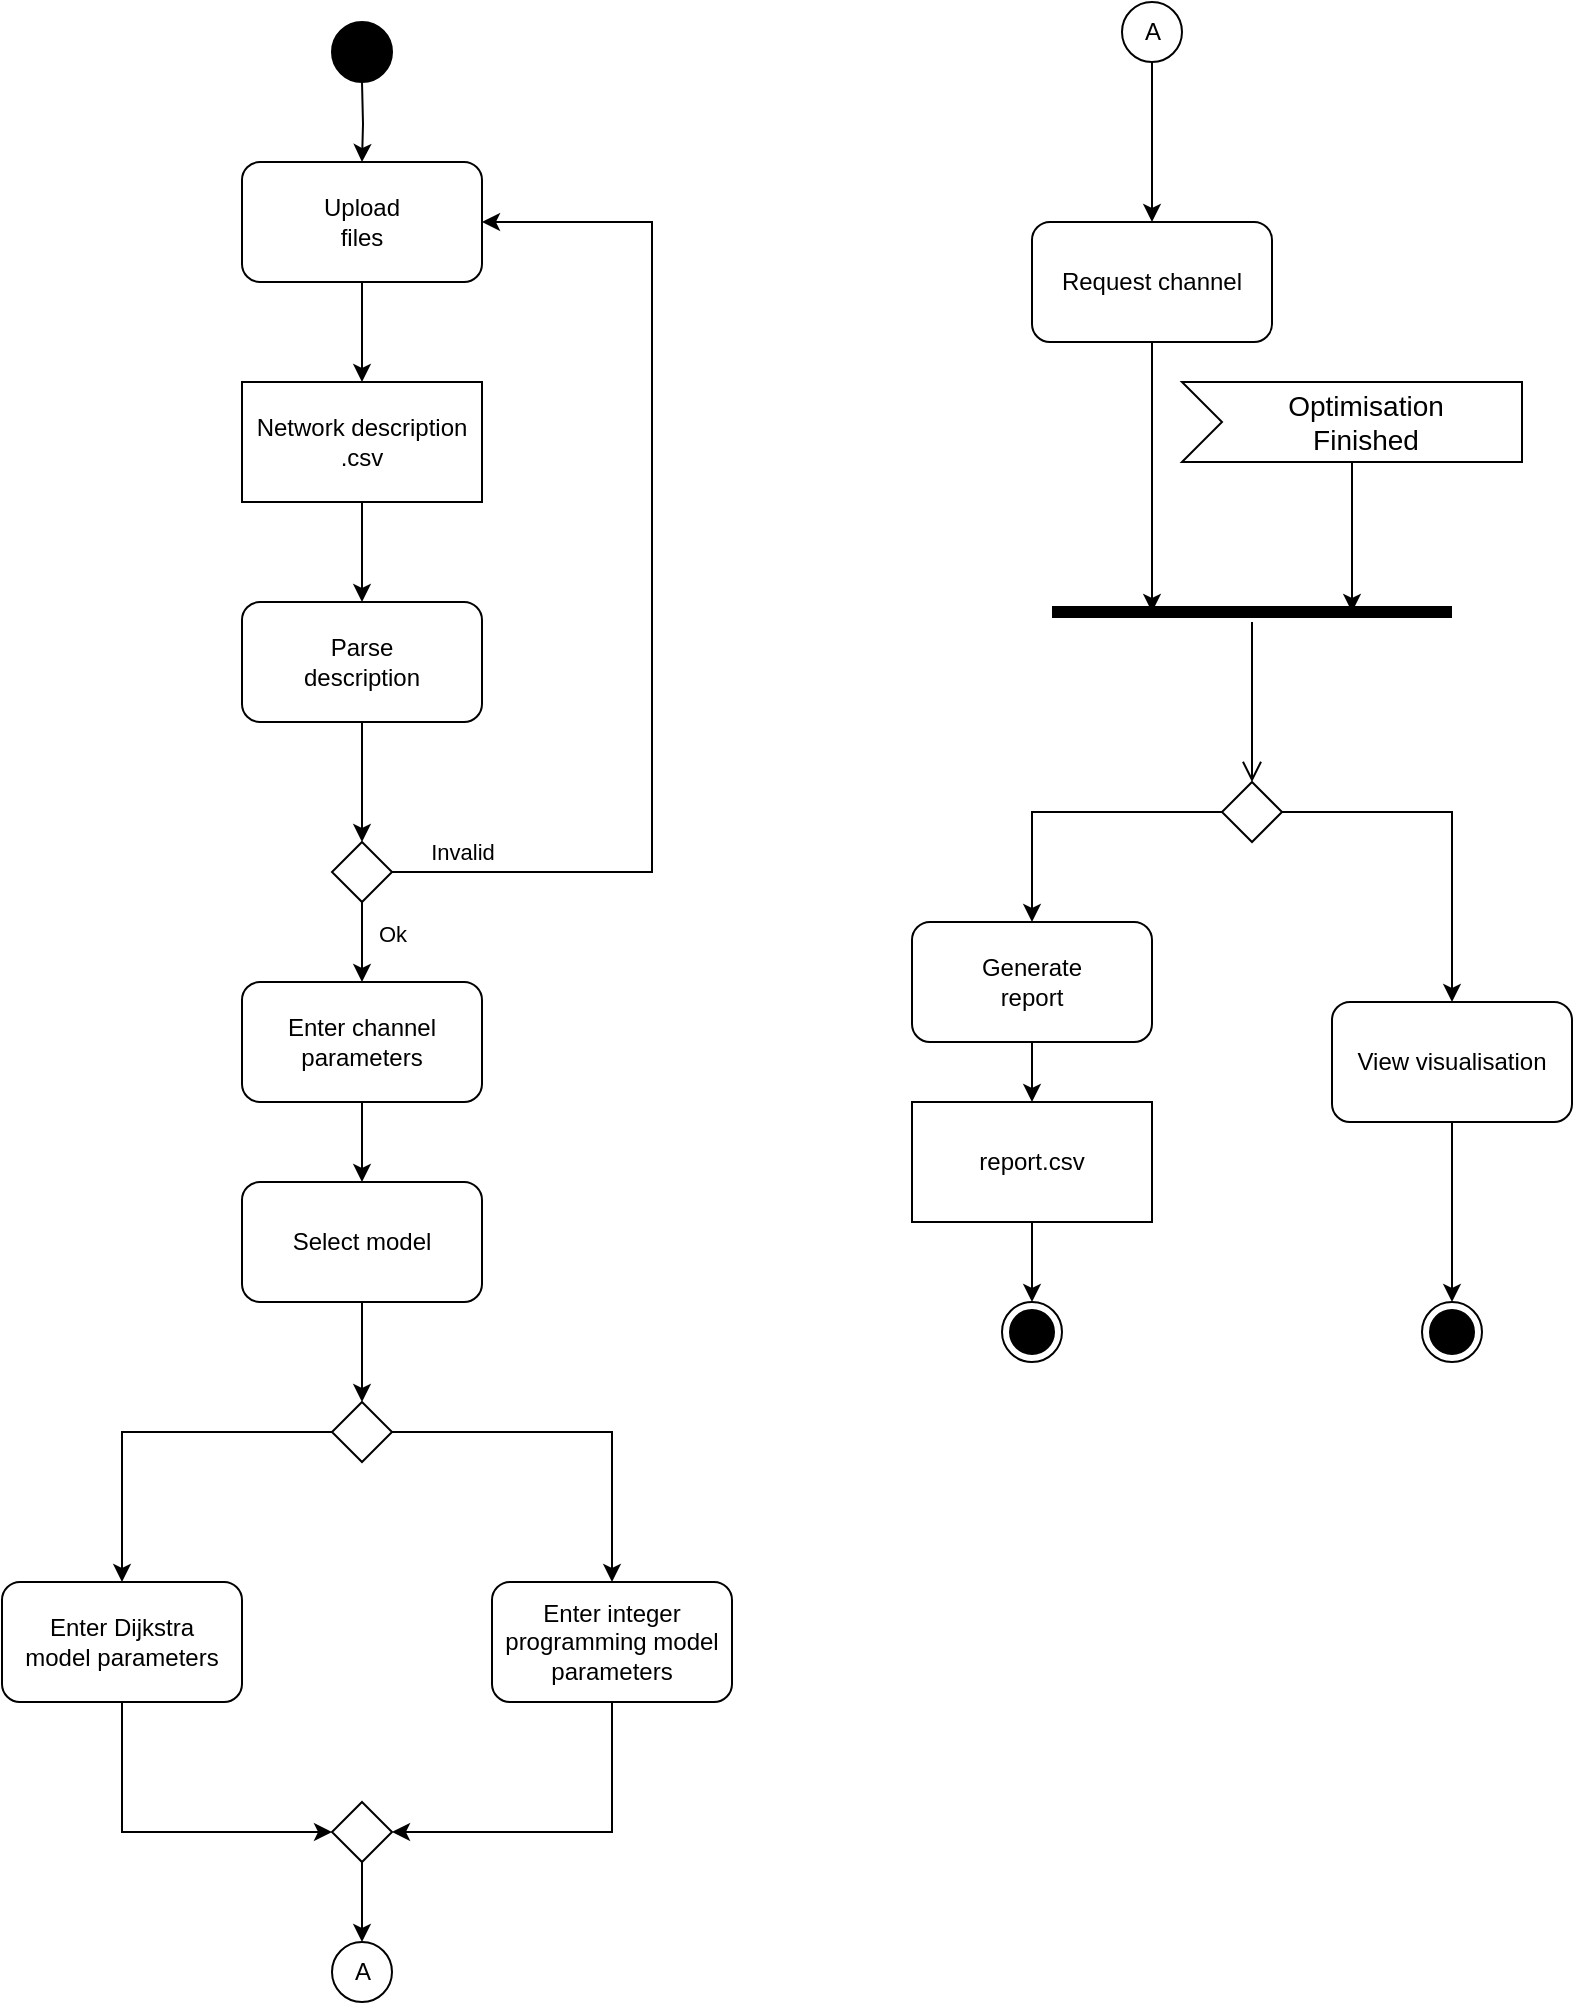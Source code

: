 <mxfile version="24.7.17">
  <diagram name="Page-1" id="eHUtuuawqzh16MCmkpbH">
    <mxGraphModel dx="825" dy="761" grid="1" gridSize="10" guides="1" tooltips="1" connect="1" arrows="1" fold="1" page="1" pageScale="1" pageWidth="850" pageHeight="1100" math="0" shadow="0">
      <root>
        <mxCell id="0" />
        <mxCell id="1" parent="0" />
        <mxCell id="Ztj-TEPYQ9yrDK3nDece-5" value="" style="edgeStyle=orthogonalEdgeStyle;rounded=0;orthogonalLoop=1;jettySize=auto;html=1;" edge="1" parent="1" target="Ztj-TEPYQ9yrDK3nDece-4">
          <mxGeometry relative="1" as="geometry">
            <mxPoint x="213" y="80" as="sourcePoint" />
          </mxGeometry>
        </mxCell>
        <mxCell id="Ztj-TEPYQ9yrDK3nDece-7" value="" style="edgeStyle=orthogonalEdgeStyle;rounded=0;orthogonalLoop=1;jettySize=auto;html=1;" edge="1" parent="1" source="Ztj-TEPYQ9yrDK3nDece-4" target="Ztj-TEPYQ9yrDK3nDece-6">
          <mxGeometry relative="1" as="geometry" />
        </mxCell>
        <mxCell id="Ztj-TEPYQ9yrDK3nDece-4" value="Upload&lt;div&gt;files&lt;/div&gt;" style="rounded=1;whiteSpace=wrap;html=1;" vertex="1" parent="1">
          <mxGeometry x="153" y="120" width="120" height="60" as="geometry" />
        </mxCell>
        <mxCell id="Ztj-TEPYQ9yrDK3nDece-10" value="" style="edgeStyle=orthogonalEdgeStyle;rounded=0;orthogonalLoop=1;jettySize=auto;html=1;" edge="1" parent="1" source="Ztj-TEPYQ9yrDK3nDece-6" target="Ztj-TEPYQ9yrDK3nDece-8">
          <mxGeometry relative="1" as="geometry" />
        </mxCell>
        <mxCell id="Ztj-TEPYQ9yrDK3nDece-6" value="Network description&lt;div&gt;.csv&lt;/div&gt;" style="rounded=0;whiteSpace=wrap;html=1;" vertex="1" parent="1">
          <mxGeometry x="153" y="230" width="120" height="60" as="geometry" />
        </mxCell>
        <mxCell id="Ztj-TEPYQ9yrDK3nDece-11" value="" style="edgeStyle=orthogonalEdgeStyle;rounded=0;orthogonalLoop=1;jettySize=auto;html=1;" edge="1" parent="1" source="Ztj-TEPYQ9yrDK3nDece-8" target="Ztj-TEPYQ9yrDK3nDece-9">
          <mxGeometry relative="1" as="geometry" />
        </mxCell>
        <mxCell id="Ztj-TEPYQ9yrDK3nDece-8" value="Parse&lt;div&gt;description&lt;/div&gt;" style="rounded=1;whiteSpace=wrap;html=1;" vertex="1" parent="1">
          <mxGeometry x="153" y="340" width="120" height="60" as="geometry" />
        </mxCell>
        <mxCell id="Ztj-TEPYQ9yrDK3nDece-12" style="edgeStyle=orthogonalEdgeStyle;rounded=0;orthogonalLoop=1;jettySize=auto;html=1;entryX=1;entryY=0.5;entryDx=0;entryDy=0;exitX=1;exitY=0.5;exitDx=0;exitDy=0;" edge="1" parent="1" source="Ztj-TEPYQ9yrDK3nDece-9" target="Ztj-TEPYQ9yrDK3nDece-4">
          <mxGeometry relative="1" as="geometry">
            <mxPoint x="368" y="160" as="targetPoint" />
            <Array as="points">
              <mxPoint x="358" y="475" />
              <mxPoint x="358" y="150" />
            </Array>
          </mxGeometry>
        </mxCell>
        <mxCell id="Ztj-TEPYQ9yrDK3nDece-13" value="Invalid" style="edgeLabel;html=1;align=center;verticalAlign=middle;resizable=0;points=[];" vertex="1" connectable="0" parent="Ztj-TEPYQ9yrDK3nDece-12">
          <mxGeometry x="-0.837" relative="1" as="geometry">
            <mxPoint x="-9" y="-10" as="offset" />
          </mxGeometry>
        </mxCell>
        <mxCell id="Ztj-TEPYQ9yrDK3nDece-16" value="" style="edgeStyle=orthogonalEdgeStyle;rounded=0;orthogonalLoop=1;jettySize=auto;html=1;" edge="1" parent="1" source="Ztj-TEPYQ9yrDK3nDece-9" target="Ztj-TEPYQ9yrDK3nDece-14">
          <mxGeometry relative="1" as="geometry" />
        </mxCell>
        <mxCell id="Ztj-TEPYQ9yrDK3nDece-18" value="Ok" style="edgeLabel;html=1;align=center;verticalAlign=middle;resizable=0;points=[];" vertex="1" connectable="0" parent="Ztj-TEPYQ9yrDK3nDece-16">
          <mxGeometry x="-0.21" y="-1" relative="1" as="geometry">
            <mxPoint x="16" as="offset" />
          </mxGeometry>
        </mxCell>
        <mxCell id="Ztj-TEPYQ9yrDK3nDece-9" value="" style="rhombus;" vertex="1" parent="1">
          <mxGeometry x="198" y="460" width="30" height="30" as="geometry" />
        </mxCell>
        <mxCell id="Ztj-TEPYQ9yrDK3nDece-17" value="" style="edgeStyle=orthogonalEdgeStyle;rounded=0;orthogonalLoop=1;jettySize=auto;html=1;" edge="1" parent="1" source="Ztj-TEPYQ9yrDK3nDece-14" target="Ztj-TEPYQ9yrDK3nDece-15">
          <mxGeometry relative="1" as="geometry" />
        </mxCell>
        <mxCell id="Ztj-TEPYQ9yrDK3nDece-14" value="Enter channel&lt;div&gt;parameters&lt;/div&gt;" style="rounded=1;whiteSpace=wrap;html=1;" vertex="1" parent="1">
          <mxGeometry x="153" y="530" width="120" height="60" as="geometry" />
        </mxCell>
        <mxCell id="Ztj-TEPYQ9yrDK3nDece-20" value="" style="edgeStyle=orthogonalEdgeStyle;rounded=0;orthogonalLoop=1;jettySize=auto;html=1;" edge="1" parent="1" source="Ztj-TEPYQ9yrDK3nDece-15" target="Ztj-TEPYQ9yrDK3nDece-19">
          <mxGeometry relative="1" as="geometry" />
        </mxCell>
        <mxCell id="Ztj-TEPYQ9yrDK3nDece-15" value="Select model" style="rounded=1;whiteSpace=wrap;html=1;" vertex="1" parent="1">
          <mxGeometry x="153" y="630" width="120" height="60" as="geometry" />
        </mxCell>
        <mxCell id="Ztj-TEPYQ9yrDK3nDece-23" style="edgeStyle=orthogonalEdgeStyle;rounded=0;orthogonalLoop=1;jettySize=auto;html=1;entryX=0.5;entryY=0;entryDx=0;entryDy=0;" edge="1" parent="1" source="Ztj-TEPYQ9yrDK3nDece-19" target="Ztj-TEPYQ9yrDK3nDece-21">
          <mxGeometry relative="1" as="geometry" />
        </mxCell>
        <mxCell id="Ztj-TEPYQ9yrDK3nDece-24" style="edgeStyle=orthogonalEdgeStyle;rounded=0;orthogonalLoop=1;jettySize=auto;html=1;entryX=0.5;entryY=0;entryDx=0;entryDy=0;" edge="1" parent="1" source="Ztj-TEPYQ9yrDK3nDece-19" target="Ztj-TEPYQ9yrDK3nDece-22">
          <mxGeometry relative="1" as="geometry" />
        </mxCell>
        <mxCell id="Ztj-TEPYQ9yrDK3nDece-19" value="" style="rhombus;" vertex="1" parent="1">
          <mxGeometry x="198" y="740" width="30" height="30" as="geometry" />
        </mxCell>
        <mxCell id="Ztj-TEPYQ9yrDK3nDece-26" style="edgeStyle=orthogonalEdgeStyle;rounded=0;orthogonalLoop=1;jettySize=auto;html=1;entryX=0;entryY=0.5;entryDx=0;entryDy=0;" edge="1" parent="1" source="Ztj-TEPYQ9yrDK3nDece-21" target="Ztj-TEPYQ9yrDK3nDece-25">
          <mxGeometry relative="1" as="geometry">
            <Array as="points">
              <mxPoint x="93" y="955" />
            </Array>
          </mxGeometry>
        </mxCell>
        <mxCell id="Ztj-TEPYQ9yrDK3nDece-21" value="Enter Dijkstra&lt;div&gt;model parameters&lt;/div&gt;" style="rounded=1;whiteSpace=wrap;html=1;" vertex="1" parent="1">
          <mxGeometry x="33" y="830" width="120" height="60" as="geometry" />
        </mxCell>
        <mxCell id="Ztj-TEPYQ9yrDK3nDece-27" style="edgeStyle=orthogonalEdgeStyle;rounded=0;orthogonalLoop=1;jettySize=auto;html=1;entryX=1;entryY=0.5;entryDx=0;entryDy=0;" edge="1" parent="1" source="Ztj-TEPYQ9yrDK3nDece-22" target="Ztj-TEPYQ9yrDK3nDece-25">
          <mxGeometry relative="1" as="geometry">
            <Array as="points">
              <mxPoint x="338" y="955" />
            </Array>
          </mxGeometry>
        </mxCell>
        <mxCell id="Ztj-TEPYQ9yrDK3nDece-22" value="Enter integer programming model parameters" style="rounded=1;whiteSpace=wrap;html=1;" vertex="1" parent="1">
          <mxGeometry x="278" y="830" width="120" height="60" as="geometry" />
        </mxCell>
        <mxCell id="Ztj-TEPYQ9yrDK3nDece-30" value="" style="edgeStyle=orthogonalEdgeStyle;rounded=0;orthogonalLoop=1;jettySize=auto;html=1;" edge="1" parent="1" source="Ztj-TEPYQ9yrDK3nDece-25" target="Ztj-TEPYQ9yrDK3nDece-29">
          <mxGeometry relative="1" as="geometry" />
        </mxCell>
        <mxCell id="Ztj-TEPYQ9yrDK3nDece-25" value="" style="rhombus;" vertex="1" parent="1">
          <mxGeometry x="198" y="940" width="30" height="30" as="geometry" />
        </mxCell>
        <mxCell id="Ztj-TEPYQ9yrDK3nDece-28" value="" style="ellipse;fillColor=strokeColor;html=1;" vertex="1" parent="1">
          <mxGeometry x="198" y="50" width="30" height="30" as="geometry" />
        </mxCell>
        <mxCell id="Ztj-TEPYQ9yrDK3nDece-29" value="A" style="ellipse;html=1;" vertex="1" parent="1">
          <mxGeometry x="198" y="1010" width="30" height="30" as="geometry" />
        </mxCell>
        <mxCell id="Ztj-TEPYQ9yrDK3nDece-38" value="" style="edgeStyle=orthogonalEdgeStyle;rounded=0;orthogonalLoop=1;jettySize=auto;html=1;" edge="1" parent="1" source="Ztj-TEPYQ9yrDK3nDece-31" target="Ztj-TEPYQ9yrDK3nDece-32">
          <mxGeometry relative="1" as="geometry" />
        </mxCell>
        <mxCell id="Ztj-TEPYQ9yrDK3nDece-31" value="A" style="ellipse;html=1;" vertex="1" parent="1">
          <mxGeometry x="593" y="40" width="30" height="30" as="geometry" />
        </mxCell>
        <mxCell id="Ztj-TEPYQ9yrDK3nDece-36" value="" style="edgeStyle=orthogonalEdgeStyle;rounded=0;orthogonalLoop=1;jettySize=auto;html=1;entryX=0.25;entryY=0.5;entryDx=0;entryDy=0;entryPerimeter=0;" edge="1" parent="1" source="Ztj-TEPYQ9yrDK3nDece-32" target="Ztj-TEPYQ9yrDK3nDece-33">
          <mxGeometry relative="1" as="geometry" />
        </mxCell>
        <mxCell id="Ztj-TEPYQ9yrDK3nDece-32" value="Request channel" style="rounded=1;whiteSpace=wrap;html=1;" vertex="1" parent="1">
          <mxGeometry x="548" y="150" width="120" height="60" as="geometry" />
        </mxCell>
        <mxCell id="Ztj-TEPYQ9yrDK3nDece-33" value="" style="shape=line;html=1;strokeWidth=6;" vertex="1" parent="1">
          <mxGeometry x="558" y="340" width="200" height="10" as="geometry" />
        </mxCell>
        <mxCell id="Ztj-TEPYQ9yrDK3nDece-34" value="" style="edgeStyle=orthogonalEdgeStyle;html=1;verticalAlign=bottom;endArrow=open;endSize=8;rounded=0;entryX=0.5;entryY=0;entryDx=0;entryDy=0;" edge="1" source="Ztj-TEPYQ9yrDK3nDece-33" parent="1" target="Ztj-TEPYQ9yrDK3nDece-40">
          <mxGeometry relative="1" as="geometry">
            <mxPoint x="658" y="420" as="targetPoint" />
          </mxGeometry>
        </mxCell>
        <mxCell id="Ztj-TEPYQ9yrDK3nDece-35" value="Optimisation&lt;div&gt;Finished&lt;/div&gt;" style="html=1;shape=mxgraph.infographic.ribbonSimple;notch1=20;notch2=0;align=center;verticalAlign=middle;fontSize=14;fontStyle=0;fillColor=none;flipH=0;spacingRight=0;spacingLeft=14;whiteSpace=wrap;fillStyle=solid;" vertex="1" parent="1">
          <mxGeometry x="623" y="230" width="170" height="40" as="geometry" />
        </mxCell>
        <mxCell id="Ztj-TEPYQ9yrDK3nDece-37" style="edgeStyle=orthogonalEdgeStyle;rounded=0;orthogonalLoop=1;jettySize=auto;html=1;entryX=0.75;entryY=0.5;entryDx=0;entryDy=0;entryPerimeter=0;" edge="1" parent="1" source="Ztj-TEPYQ9yrDK3nDece-35" target="Ztj-TEPYQ9yrDK3nDece-33">
          <mxGeometry relative="1" as="geometry" />
        </mxCell>
        <mxCell id="Ztj-TEPYQ9yrDK3nDece-43" style="edgeStyle=orthogonalEdgeStyle;rounded=0;orthogonalLoop=1;jettySize=auto;html=1;entryX=0.5;entryY=0;entryDx=0;entryDy=0;" edge="1" parent="1" source="Ztj-TEPYQ9yrDK3nDece-40" target="Ztj-TEPYQ9yrDK3nDece-41">
          <mxGeometry relative="1" as="geometry" />
        </mxCell>
        <mxCell id="Ztj-TEPYQ9yrDK3nDece-46" style="edgeStyle=orthogonalEdgeStyle;rounded=0;orthogonalLoop=1;jettySize=auto;html=1;entryX=0.5;entryY=0;entryDx=0;entryDy=0;" edge="1" parent="1" source="Ztj-TEPYQ9yrDK3nDece-40" target="Ztj-TEPYQ9yrDK3nDece-45">
          <mxGeometry relative="1" as="geometry" />
        </mxCell>
        <mxCell id="Ztj-TEPYQ9yrDK3nDece-40" value="" style="rhombus;" vertex="1" parent="1">
          <mxGeometry x="643" y="430" width="30" height="30" as="geometry" />
        </mxCell>
        <mxCell id="Ztj-TEPYQ9yrDK3nDece-44" value="" style="edgeStyle=orthogonalEdgeStyle;rounded=0;orthogonalLoop=1;jettySize=auto;html=1;" edge="1" parent="1" source="Ztj-TEPYQ9yrDK3nDece-41" target="Ztj-TEPYQ9yrDK3nDece-42">
          <mxGeometry relative="1" as="geometry" />
        </mxCell>
        <mxCell id="Ztj-TEPYQ9yrDK3nDece-41" value="Generate&lt;div&gt;report&lt;/div&gt;" style="rounded=1;whiteSpace=wrap;html=1;" vertex="1" parent="1">
          <mxGeometry x="488" y="500" width="120" height="60" as="geometry" />
        </mxCell>
        <mxCell id="Ztj-TEPYQ9yrDK3nDece-52" value="" style="edgeStyle=orthogonalEdgeStyle;rounded=0;orthogonalLoop=1;jettySize=auto;html=1;" edge="1" parent="1" source="Ztj-TEPYQ9yrDK3nDece-42" target="Ztj-TEPYQ9yrDK3nDece-51">
          <mxGeometry relative="1" as="geometry" />
        </mxCell>
        <mxCell id="Ztj-TEPYQ9yrDK3nDece-42" value="report.csv" style="rounded=0;whiteSpace=wrap;html=1;" vertex="1" parent="1">
          <mxGeometry x="488" y="590" width="120" height="60" as="geometry" />
        </mxCell>
        <mxCell id="Ztj-TEPYQ9yrDK3nDece-54" value="" style="edgeStyle=orthogonalEdgeStyle;rounded=0;orthogonalLoop=1;jettySize=auto;html=1;" edge="1" parent="1" source="Ztj-TEPYQ9yrDK3nDece-45" target="Ztj-TEPYQ9yrDK3nDece-53">
          <mxGeometry relative="1" as="geometry" />
        </mxCell>
        <mxCell id="Ztj-TEPYQ9yrDK3nDece-45" value="View visualisation" style="rounded=1;whiteSpace=wrap;html=1;" vertex="1" parent="1">
          <mxGeometry x="698" y="540" width="120" height="60" as="geometry" />
        </mxCell>
        <mxCell id="Ztj-TEPYQ9yrDK3nDece-51" value="" style="ellipse;html=1;shape=endState;fillColor=strokeColor;" vertex="1" parent="1">
          <mxGeometry x="533" y="690" width="30" height="30" as="geometry" />
        </mxCell>
        <mxCell id="Ztj-TEPYQ9yrDK3nDece-53" value="" style="ellipse;html=1;shape=endState;fillColor=strokeColor;" vertex="1" parent="1">
          <mxGeometry x="743" y="690" width="30" height="30" as="geometry" />
        </mxCell>
      </root>
    </mxGraphModel>
  </diagram>
</mxfile>

